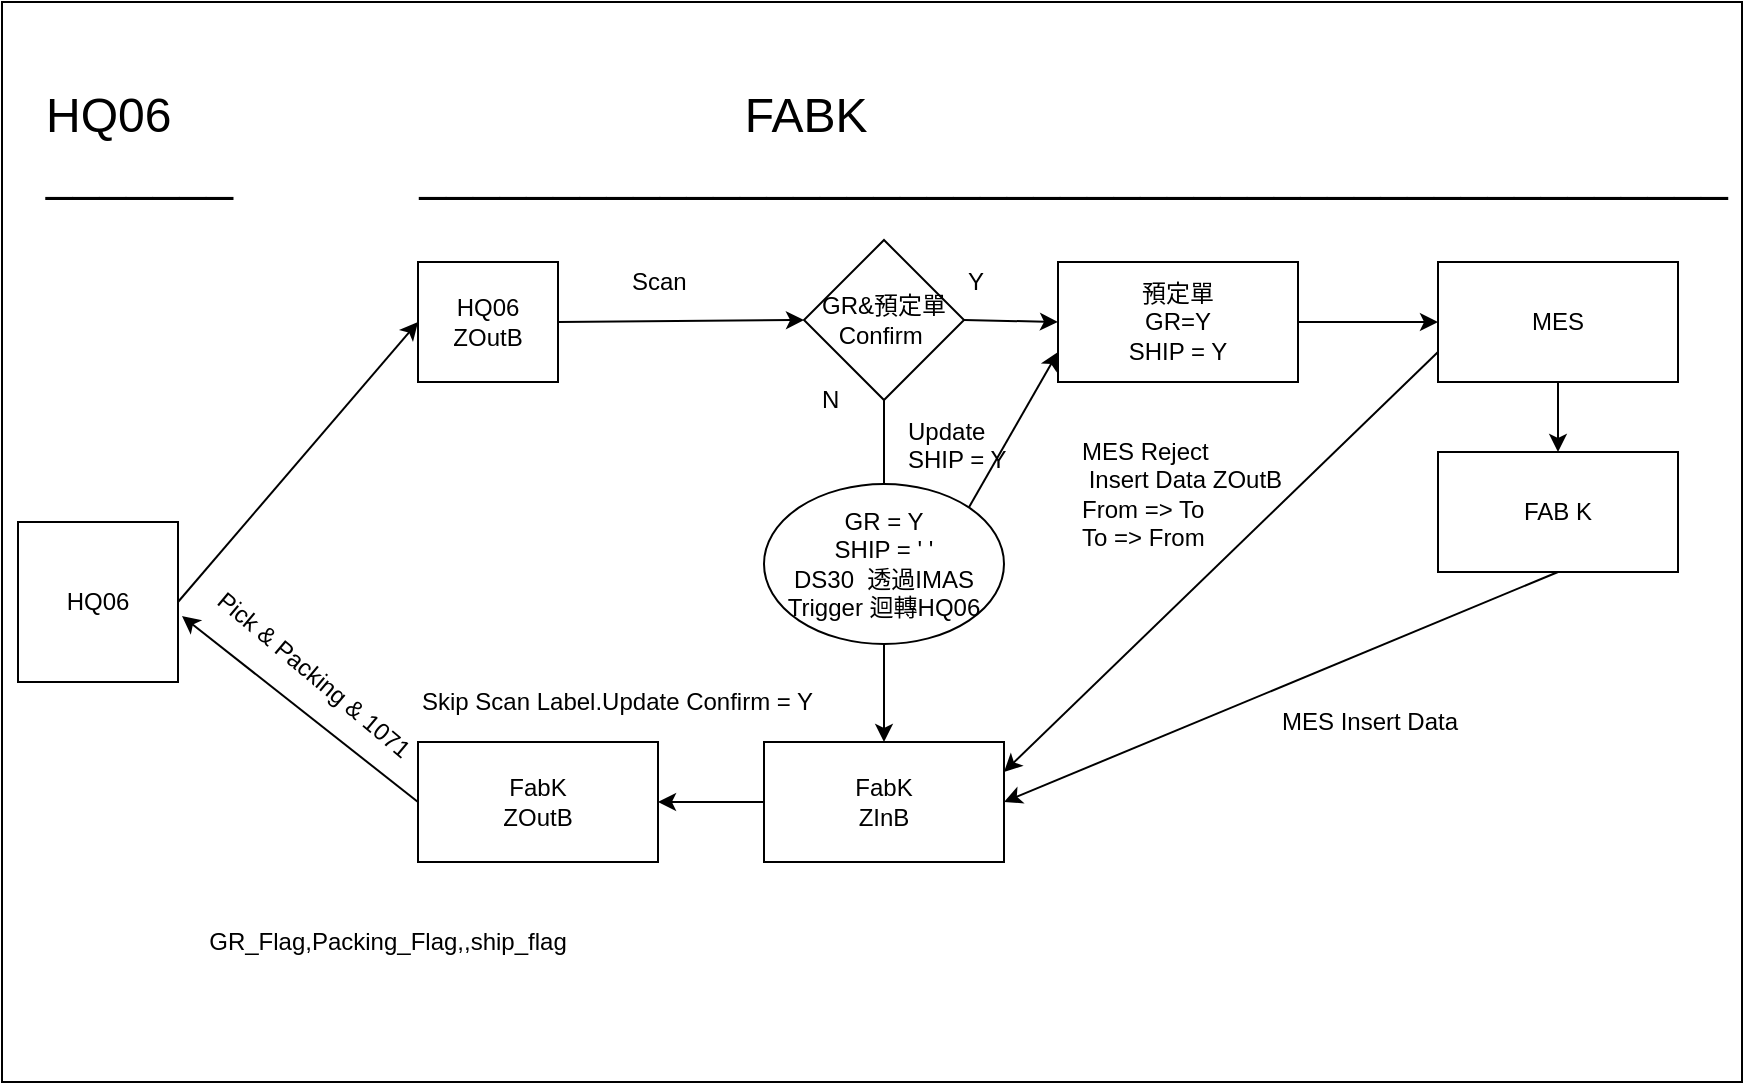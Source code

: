 <mxfile version="10.9.6" type="github"><diagram id="fSlcj_RQq8aoqggXF0gT" name="Page-1"><mxGraphModel dx="868" dy="452" grid="1" gridSize="10" guides="1" tooltips="1" connect="1" arrows="1" fold="1" page="1" pageScale="1" pageWidth="827" pageHeight="1169" math="0" shadow="0"><root><mxCell id="0"/><mxCell id="1" parent="0"/><mxCell id="jspy1kAVs7rmovVlL0Ww-8" value="" style="rounded=0;whiteSpace=wrap;html=1;" parent="1" vertex="1"><mxGeometry x="12" y="30" width="870" height="540" as="geometry"/></mxCell><mxCell id="ClZOV14Ey-lzQgB_wuUB-1" value="HQ06&lt;br&gt;ZOutB" style="rounded=0;whiteSpace=wrap;html=1;" parent="1" vertex="1"><mxGeometry x="220" y="160" width="70" height="60" as="geometry"/></mxCell><mxCell id="ClZOV14Ey-lzQgB_wuUB-2" value="FabK&lt;br&gt;ZInB" style="rounded=0;whiteSpace=wrap;html=1;" parent="1" vertex="1"><mxGeometry x="393" y="400" width="120" height="60" as="geometry"/></mxCell><mxCell id="ClZOV14Ey-lzQgB_wuUB-3" value="FabK&lt;br&gt;ZOutB" style="rounded=0;whiteSpace=wrap;html=1;" parent="1" vertex="1"><mxGeometry x="220" y="400" width="120" height="60" as="geometry"/></mxCell><mxCell id="ClZOV14Ey-lzQgB_wuUB-4" value="預定單&lt;br&gt;GR=Y&lt;br&gt;SHIP = Y" style="rounded=0;whiteSpace=wrap;html=1;" parent="1" vertex="1"><mxGeometry x="540" y="160" width="120" height="60" as="geometry"/></mxCell><mxCell id="ClZOV14Ey-lzQgB_wuUB-5" value="FAB K" style="rounded=0;whiteSpace=wrap;html=1;" parent="1" vertex="1"><mxGeometry x="730" y="255" width="120" height="60" as="geometry"/></mxCell><mxCell id="ClZOV14Ey-lzQgB_wuUB-7" value="GR&amp;amp;預定單Confirm&amp;nbsp;" style="rhombus;whiteSpace=wrap;html=1;" parent="1" vertex="1"><mxGeometry x="413" y="149" width="80" height="80" as="geometry"/></mxCell><mxCell id="ClZOV14Ey-lzQgB_wuUB-8" value="" style="endArrow=classic;html=1;exitX=0.5;exitY=1;exitDx=0;exitDy=0;" parent="1" source="ClZOV14Ey-lzQgB_wuUB-7" target="ClZOV14Ey-lzQgB_wuUB-2" edge="1"><mxGeometry width="50" height="50" relative="1" as="geometry"><mxPoint x="220" y="470" as="sourcePoint"/><mxPoint x="270" y="420" as="targetPoint"/></mxGeometry></mxCell><mxCell id="ClZOV14Ey-lzQgB_wuUB-9" value="" style="endArrow=classic;html=1;entryX=0.5;entryY=0;entryDx=0;entryDy=0;" parent="1" source="ReNUdJNnKBYPOkYposYr-7" target="ClZOV14Ey-lzQgB_wuUB-5" edge="1"><mxGeometry width="50" height="50" relative="1" as="geometry"><mxPoint x="220" y="470" as="sourcePoint"/><mxPoint x="270" y="420" as="targetPoint"/></mxGeometry></mxCell><mxCell id="ClZOV14Ey-lzQgB_wuUB-10" value="" style="endArrow=classic;html=1;entryX=1;entryY=0.5;entryDx=0;entryDy=0;exitX=0.5;exitY=1;exitDx=0;exitDy=0;" parent="1" source="ClZOV14Ey-lzQgB_wuUB-5" target="ClZOV14Ey-lzQgB_wuUB-2" edge="1"><mxGeometry width="50" height="50" relative="1" as="geometry"><mxPoint x="220" y="470" as="sourcePoint"/><mxPoint x="270" y="420" as="targetPoint"/></mxGeometry></mxCell><mxCell id="ClZOV14Ey-lzQgB_wuUB-11" value="" style="endArrow=classic;html=1;entryX=1;entryY=0.5;entryDx=0;entryDy=0;exitX=0;exitY=0.5;exitDx=0;exitDy=0;" parent="1" source="ClZOV14Ey-lzQgB_wuUB-2" target="ClZOV14Ey-lzQgB_wuUB-3" edge="1"><mxGeometry width="50" height="50" relative="1" as="geometry"><mxPoint x="380" y="430" as="sourcePoint"/><mxPoint x="270" y="540" as="targetPoint"/></mxGeometry></mxCell><mxCell id="ClZOV14Ey-lzQgB_wuUB-12" value="&lt;br&gt;GR = Y&lt;br&gt;SHIP = ' '&lt;br&gt;DS30&amp;nbsp;&amp;nbsp;透過IMAS&lt;br&gt;Trigger 迴轉HQ06&lt;br&gt;&lt;br&gt;" style="ellipse;whiteSpace=wrap;html=1;" parent="1" vertex="1"><mxGeometry x="393" y="271" width="120" height="80" as="geometry"/></mxCell><mxCell id="ClZOV14Ey-lzQgB_wuUB-13" value="Y" style="text;html=1;resizable=0;points=[];autosize=1;align=left;verticalAlign=top;spacingTop=-4;" parent="1" vertex="1"><mxGeometry x="493" y="160" width="20" height="20" as="geometry"/></mxCell><mxCell id="ClZOV14Ey-lzQgB_wuUB-14" value="N" style="text;html=1;resizable=0;points=[];autosize=1;align=left;verticalAlign=top;spacingTop=-4;" parent="1" vertex="1"><mxGeometry x="420" y="219" width="20" height="20" as="geometry"/></mxCell><mxCell id="ClZOV14Ey-lzQgB_wuUB-15" value="Skip Scan Label.Update Confirm = Y" style="text;html=1;resizable=0;points=[];autosize=1;align=left;verticalAlign=top;spacingTop=-4;" parent="1" vertex="1"><mxGeometry x="220" y="370" width="210" height="20" as="geometry"/></mxCell><mxCell id="ClZOV14Ey-lzQgB_wuUB-18" value="MES Insert Data" style="text;html=1;resizable=0;points=[];autosize=1;align=left;verticalAlign=top;spacingTop=-4;" parent="1" vertex="1"><mxGeometry x="650" y="380" width="100" height="20" as="geometry"/></mxCell><mxCell id="ClZOV14Ey-lzQgB_wuUB-22" value="HQ06" style="whiteSpace=wrap;html=1;aspect=fixed;" parent="1" vertex="1"><mxGeometry x="20" y="290" width="80" height="80" as="geometry"/></mxCell><mxCell id="ClZOV14Ey-lzQgB_wuUB-23" value="" style="endArrow=classic;html=1;entryX=0;entryY=0.5;entryDx=0;entryDy=0;exitX=1;exitY=0.5;exitDx=0;exitDy=0;" parent="1" source="ClZOV14Ey-lzQgB_wuUB-22" target="ClZOV14Ey-lzQgB_wuUB-1" edge="1"><mxGeometry width="50" height="50" relative="1" as="geometry"><mxPoint x="10" y="340" as="sourcePoint"/><mxPoint x="60" y="290" as="targetPoint"/></mxGeometry></mxCell><mxCell id="ClZOV14Ey-lzQgB_wuUB-25" value="" style="endArrow=classic;html=1;entryX=1.025;entryY=0.588;entryDx=0;entryDy=0;entryPerimeter=0;exitX=0;exitY=0.5;exitDx=0;exitDy=0;" parent="1" source="ClZOV14Ey-lzQgB_wuUB-3" target="ClZOV14Ey-lzQgB_wuUB-22" edge="1"><mxGeometry width="50" height="50" relative="1" as="geometry"><mxPoint x="200" y="490" as="sourcePoint"/><mxPoint x="250" y="440" as="targetPoint"/></mxGeometry></mxCell><mxCell id="ClZOV14Ey-lzQgB_wuUB-26" value="Pick &amp;amp; Packing &amp;amp; 1071&lt;br&gt;&lt;br&gt;" style="text;html=1;resizable=0;points=[];autosize=1;align=left;verticalAlign=top;spacingTop=-4;rotation=40;" parent="1" vertex="1"><mxGeometry x="100" y="360" width="140" height="30" as="geometry"/></mxCell><mxCell id="jspy1kAVs7rmovVlL0Ww-3" value="" style="endArrow=classic;html=1;exitX=1;exitY=0.5;exitDx=0;exitDy=0;entryX=0;entryY=0.5;entryDx=0;entryDy=0;" parent="1" source="ClZOV14Ey-lzQgB_wuUB-7" target="ClZOV14Ey-lzQgB_wuUB-4" edge="1"><mxGeometry width="50" height="50" relative="1" as="geometry"><mxPoint x="480" y="220" as="sourcePoint"/><mxPoint x="530" y="170" as="targetPoint"/></mxGeometry></mxCell><mxCell id="jspy1kAVs7rmovVlL0Ww-6" value="&lt;font style=&quot;font-size: 24px&quot;&gt;&lt;font style=&quot;font-size: 24px&quot;&gt;HQ06&amp;nbsp; &amp;nbsp; &amp;nbsp; &amp;nbsp; &amp;nbsp; &amp;nbsp; &amp;nbsp; &amp;nbsp; &amp;nbsp; &amp;nbsp; &amp;nbsp; &amp;nbsp; &amp;nbsp; &amp;nbsp; &amp;nbsp; &amp;nbsp; &amp;nbsp; &amp;nbsp; &amp;nbsp; &amp;nbsp; &amp;nbsp; &amp;nbsp;FABK&lt;br&gt;&lt;/font&gt;_______&amp;nbsp; &amp;nbsp; &amp;nbsp; &amp;nbsp; &amp;nbsp; &amp;nbsp; &amp;nbsp; _________________________________________________&amp;nbsp;&lt;/font&gt;&lt;br&gt;" style="text;html=1;resizable=0;points=[];autosize=1;align=left;verticalAlign=top;spacingTop=-4;" parent="1" vertex="1"><mxGeometry x="32" y="70" width="850" height="40" as="geometry"/></mxCell><mxCell id="ReNUdJNnKBYPOkYposYr-1" value="" style="endArrow=classic;html=1;entryX=0;entryY=0.5;entryDx=0;entryDy=0;exitX=1;exitY=0.5;exitDx=0;exitDy=0;" parent="1" source="ClZOV14Ey-lzQgB_wuUB-1" target="ClZOV14Ey-lzQgB_wuUB-7" edge="1"><mxGeometry width="50" height="50" relative="1" as="geometry"><mxPoint x="290" y="220" as="sourcePoint"/><mxPoint x="340" y="170" as="targetPoint"/></mxGeometry></mxCell><mxCell id="ReNUdJNnKBYPOkYposYr-2" value="Scan&lt;br&gt;&lt;br&gt;" style="text;html=1;resizable=0;points=[];autosize=1;align=left;verticalAlign=top;spacingTop=-4;" parent="1" vertex="1"><mxGeometry x="325" y="160" width="40" height="30" as="geometry"/></mxCell><mxCell id="ReNUdJNnKBYPOkYposYr-3" value="" style="endArrow=classic;html=1;entryX=0;entryY=0.75;entryDx=0;entryDy=0;exitX=1;exitY=0;exitDx=0;exitDy=0;" parent="1" source="ClZOV14Ey-lzQgB_wuUB-12" target="ClZOV14Ey-lzQgB_wuUB-4" edge="1"><mxGeometry width="50" height="50" relative="1" as="geometry"><mxPoint x="500" y="320" as="sourcePoint"/><mxPoint x="550" y="270" as="targetPoint"/></mxGeometry></mxCell><mxCell id="ReNUdJNnKBYPOkYposYr-4" value="Update&lt;br&gt;SHIP = Y" style="text;html=1;resizable=0;points=[];autosize=1;align=left;verticalAlign=top;spacingTop=-4;" parent="1" vertex="1"><mxGeometry x="463" y="235" width="60" height="30" as="geometry"/></mxCell><mxCell id="ReNUdJNnKBYPOkYposYr-5" value="" style="endArrow=classic;html=1;exitX=0;exitY=0.75;exitDx=0;exitDy=0;entryX=1;entryY=0.25;entryDx=0;entryDy=0;" parent="1" source="ReNUdJNnKBYPOkYposYr-7" target="ClZOV14Ey-lzQgB_wuUB-2" edge="1"><mxGeometry width="50" height="50" relative="1" as="geometry"><mxPoint x="630" y="290" as="sourcePoint"/><mxPoint x="680" y="240" as="targetPoint"/></mxGeometry></mxCell><mxCell id="ReNUdJNnKBYPOkYposYr-6" value="MES Reject&amp;nbsp;&lt;br&gt;&amp;nbsp;Insert Data ZOutB&lt;br&gt;From =&amp;gt; To&lt;br&gt;To =&amp;gt; From&lt;br&gt;" style="text;html=1;" parent="1" vertex="1"><mxGeometry x="550" y="241" width="110" height="30" as="geometry"/></mxCell><mxCell id="ReNUdJNnKBYPOkYposYr-7" value="MES" style="rounded=0;whiteSpace=wrap;html=1;" parent="1" vertex="1"><mxGeometry x="730" y="160" width="120" height="60" as="geometry"/></mxCell><mxCell id="ReNUdJNnKBYPOkYposYr-10" value="" style="endArrow=classic;html=1;entryX=0;entryY=0.5;entryDx=0;entryDy=0;exitX=1;exitY=0.5;exitDx=0;exitDy=0;" parent="1" source="ClZOV14Ey-lzQgB_wuUB-4" target="ReNUdJNnKBYPOkYposYr-7" edge="1"><mxGeometry width="50" height="50" relative="1" as="geometry"><mxPoint x="650" y="214" as="sourcePoint"/><mxPoint x="700" y="164" as="targetPoint"/></mxGeometry></mxCell><mxCell id="jQJzdVoiqCFbq-DnoM4d-1" value="GR_Flag,Packing_Flag,,ship_flag" style="text;html=1;strokeColor=none;fillColor=none;align=center;verticalAlign=middle;whiteSpace=wrap;rounded=0;" vertex="1" parent="1"><mxGeometry x="80" y="490" width="250" height="20" as="geometry"/></mxCell></root></mxGraphModel></diagram></mxfile>